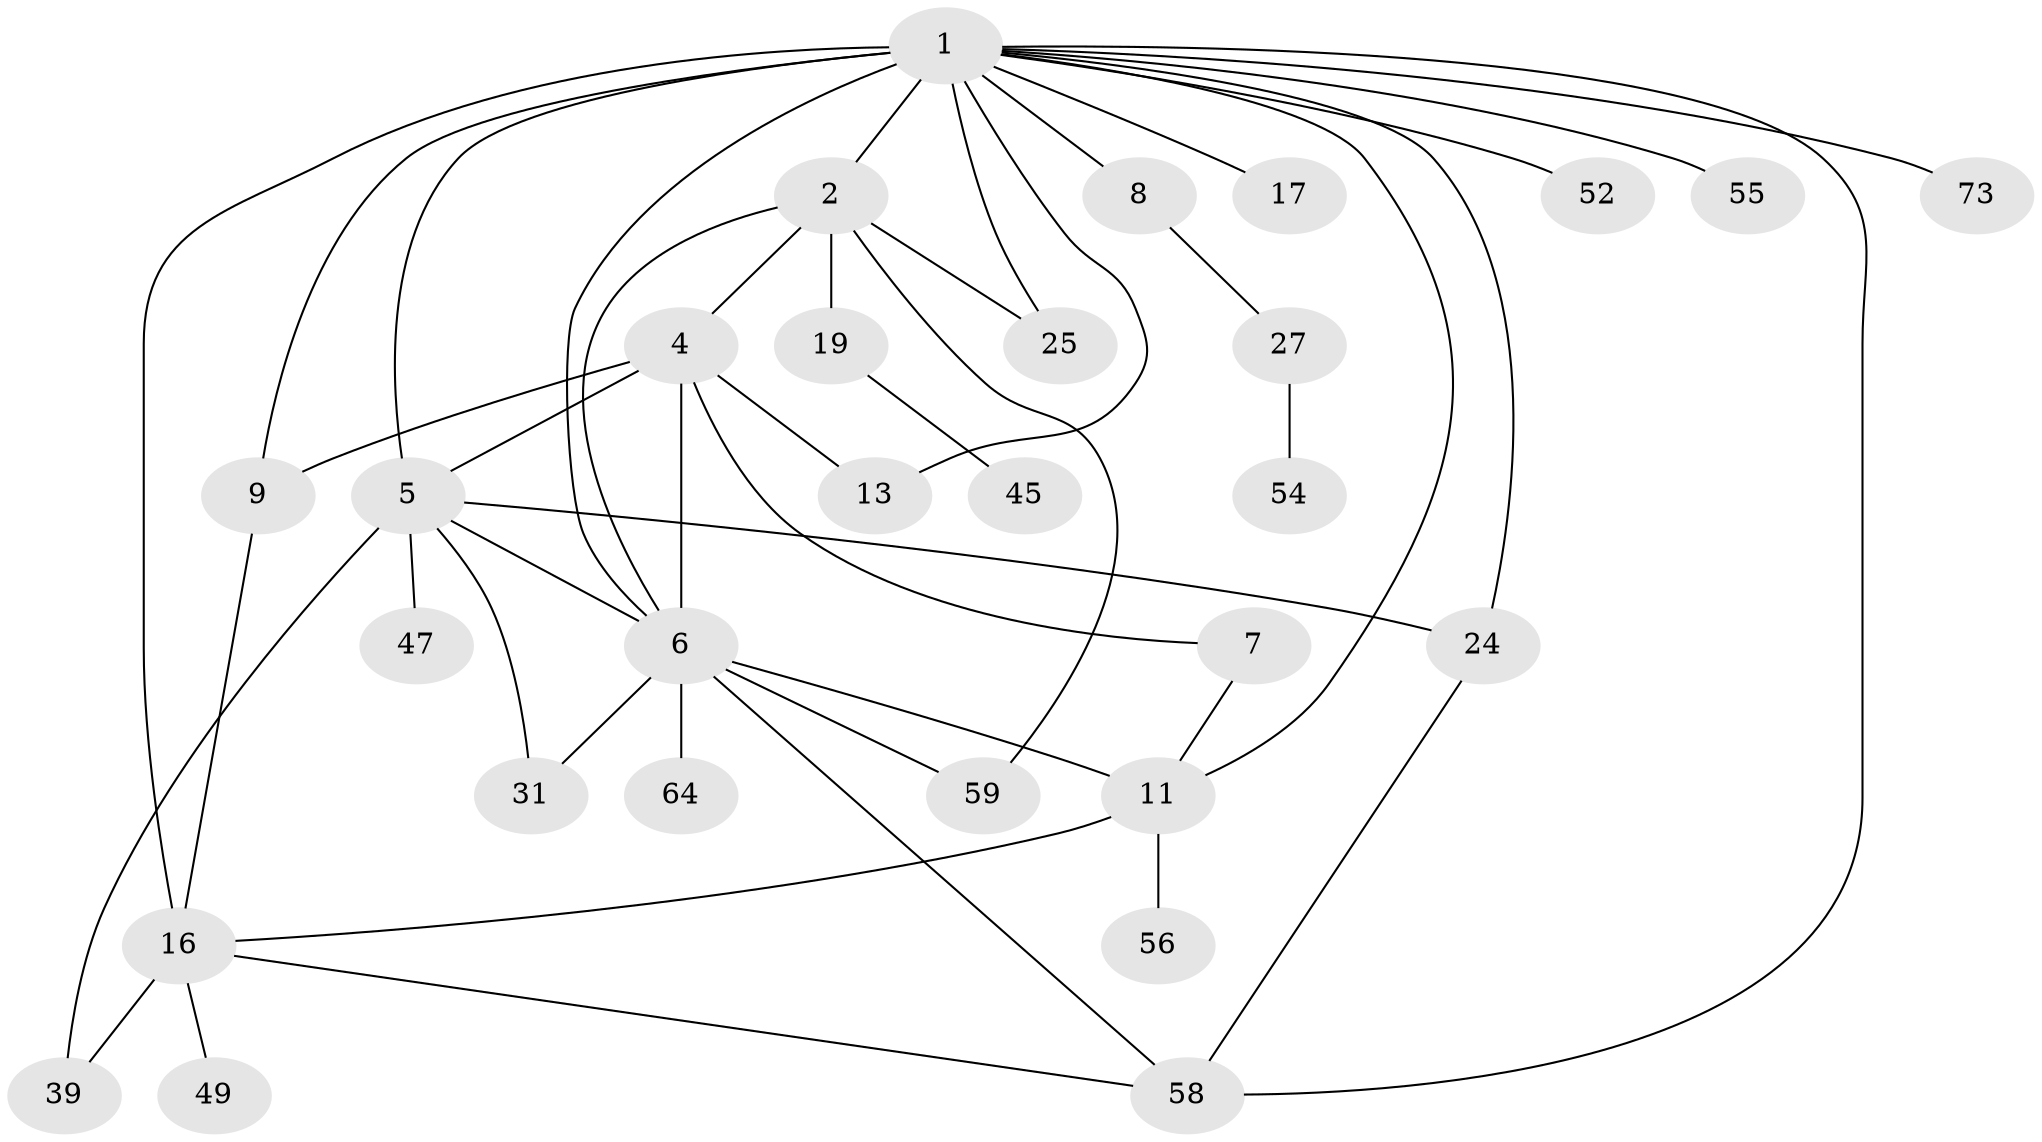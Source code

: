 // original degree distribution, {7: 0.02702702702702703, 6: 0.04054054054054054, 4: 0.13513513513513514, 2: 0.3108108108108108, 3: 0.16216216216216217, 5: 0.08108108108108109, 1: 0.24324324324324326}
// Generated by graph-tools (version 1.1) at 2025/17/03/04/25 18:17:13]
// undirected, 29 vertices, 46 edges
graph export_dot {
graph [start="1"]
  node [color=gray90,style=filled];
  1 [super="+20+3+10"];
  2;
  4 [super="+67+41"];
  5 [super="+22+14+32"];
  6 [super="+46+62+30+65+68"];
  7;
  8;
  9 [super="+57+37+38"];
  11 [super="+60+40+12"];
  13 [super="+33"];
  16 [super="+23"];
  17 [super="+43"];
  19;
  24 [super="+53"];
  25;
  27;
  31;
  39;
  45;
  47;
  49;
  52;
  54;
  55;
  56;
  58;
  59;
  64;
  73;
  1 -- 2;
  1 -- 8;
  1 -- 9 [weight=2];
  1 -- 13 [weight=2];
  1 -- 5;
  1 -- 6;
  1 -- 16 [weight=5];
  1 -- 17;
  1 -- 52;
  1 -- 55;
  1 -- 24;
  1 -- 73;
  1 -- 58;
  1 -- 11;
  1 -- 25;
  2 -- 4;
  2 -- 6;
  2 -- 19;
  2 -- 59;
  2 -- 25;
  4 -- 7;
  4 -- 9;
  4 -- 6;
  4 -- 5;
  4 -- 13;
  5 -- 31;
  5 -- 47;
  5 -- 39;
  5 -- 6;
  5 -- 24 [weight=2];
  6 -- 64;
  6 -- 58;
  6 -- 11;
  6 -- 59;
  6 -- 31;
  7 -- 11;
  8 -- 27;
  9 -- 16;
  11 -- 16;
  11 -- 56;
  16 -- 49;
  16 -- 58;
  16 -- 39;
  19 -- 45;
  24 -- 58;
  27 -- 54;
}
